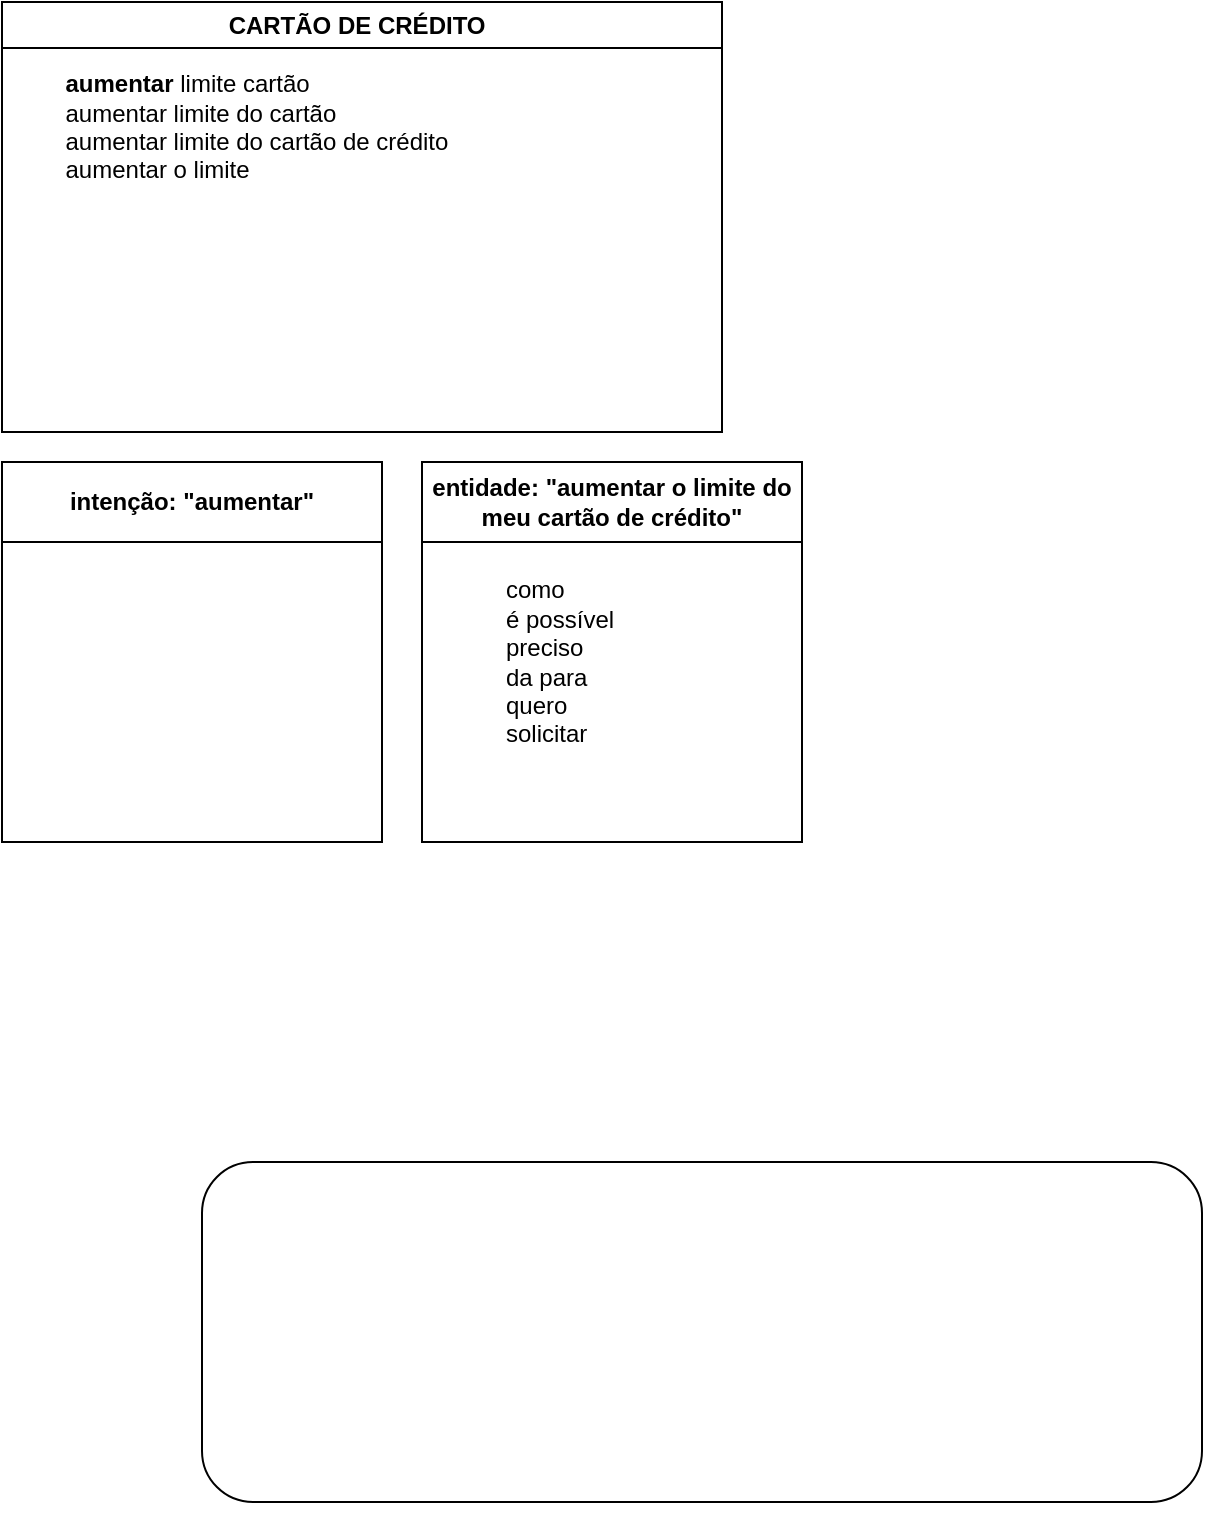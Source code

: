 <mxfile version="21.3.6" type="github">
  <diagram name="Page-1" id="c7558073-3199-34d8-9f00-42111426c3f3">
    <mxGraphModel dx="1434" dy="333" grid="1" gridSize="10" guides="1" tooltips="1" connect="1" arrows="1" fold="1" page="1" pageScale="1" pageWidth="826" pageHeight="1169" background="none" math="0" shadow="0">
      <root>
        <mxCell id="0" />
        <mxCell id="1" parent="0" />
        <mxCell id="VL0ZfdFCA3tK70g8sOQA-99" value="&lt;ul style=&quot;margin: 1.5em 0px 1.5em 2em; padding: 0px; box-sizing: border-box; list-style: none; color: rgb(255, 255, 255); font-family: &amp;quot;Source Serif Pro&amp;quot;, serif; font-size: 18px; text-align: start;&quot;&gt;&lt;li style=&quot;margin: 0.25em 0px; padding: 0px; box-sizing: border-box; list-style-type: disc;&quot;&gt;&lt;p style=&quot;margin: 0px; padding: 0px; box-sizing: border-box;&quot;&gt;&lt;strong style=&quot;margin: 0px; padding: 0px; box-sizing: border-box;&quot;&gt;Como&lt;/strong&gt;&amp;nbsp;aumentar o limite do meu cartão de crédito?&lt;/p&gt;&lt;/li&gt;&lt;li style=&quot;margin: 0.25em 0px; padding: 0px; box-sizing: border-box; list-style-type: disc;&quot;&gt;&lt;p style=&quot;margin: 0px; padding: 0px; box-sizing: border-box;&quot;&gt;&lt;strong style=&quot;margin: 0px; padding: 0px; box-sizing: border-box;&quot;&gt;É possível&lt;/strong&gt;&amp;nbsp;aumentar o limite do meu cartão de crédito?&lt;/p&gt;&lt;/li&gt;&lt;li style=&quot;margin: 0.25em 0px; padding: 0px; box-sizing: border-box; list-style-type: disc;&quot;&gt;&lt;p style=&quot;margin: 0px; padding: 0px; box-sizing: border-box;&quot;&gt;&lt;strong style=&quot;margin: 0px; padding: 0px; box-sizing: border-box;&quot;&gt;Preciso&lt;/strong&gt;&amp;nbsp;aumentar o limite do meu cartão de crédito&lt;/p&gt;&lt;/li&gt;&lt;li style=&quot;margin: 0.25em 0px; padding: 0px; box-sizing: border-box; list-style-type: disc;&quot;&gt;&lt;p style=&quot;margin: 0px; padding: 0px; box-sizing: border-box;&quot;&gt;&lt;strong style=&quot;margin: 0px; padding: 0px; box-sizing: border-box;&quot;&gt;Da para&lt;/strong&gt;&amp;nbsp;aumentar o limite do cartão de crédito?&lt;/p&gt;&lt;/li&gt;&lt;li style=&quot;margin: 0.25em 0px; padding: 0px; box-sizing: border-box; list-style-type: disc;&quot;&gt;&lt;p style=&quot;margin: 0px; padding: 0px; box-sizing: border-box;&quot;&gt;&lt;strong style=&quot;margin: 0px; padding: 0px; box-sizing: border-box;&quot;&gt;Quero&lt;/strong&gt;&amp;nbsp;alterar a senha do meu cartão de crédito&lt;/p&gt;&lt;/li&gt;&lt;/ul&gt;" style="rounded=1;whiteSpace=wrap;html=1;" vertex="1" parent="1">
          <mxGeometry x="60" y="590" width="500" height="170" as="geometry" />
        </mxCell>
        <mxCell id="VL0ZfdFCA3tK70g8sOQA-100" value="CARTÃO DE CRÉDITO&lt;span style=&quot;white-space: pre;&quot;&gt;&#x9;&lt;/span&gt;" style="swimlane;whiteSpace=wrap;html=1;" vertex="1" parent="1">
          <mxGeometry x="-40" y="10" width="360" height="215" as="geometry" />
        </mxCell>
        <mxCell id="VL0ZfdFCA3tK70g8sOQA-104" value="&lt;div style=&quot;text-align: left;&quot;&gt;&lt;span style=&quot;background-color: initial;&quot;&gt;&lt;b&gt;aumentar &lt;/b&gt;limite cartão&lt;/span&gt;&lt;/div&gt;&lt;div style=&quot;text-align: left;&quot;&gt;&lt;span style=&quot;background-color: initial;&quot;&gt;aumentar limite do cartão&lt;/span&gt;&lt;/div&gt;&lt;div style=&quot;text-align: left;&quot;&gt;&lt;span style=&quot;background-color: initial;&quot;&gt;aumentar limite do cartão de crédito&lt;/span&gt;&lt;/div&gt;&lt;div style=&quot;text-align: left;&quot;&gt;&lt;span style=&quot;background-color: initial;&quot;&gt;aumentar o limite&lt;/span&gt;&lt;/div&gt;&lt;div style=&quot;&quot;&gt;&lt;div style=&quot;text-align: left;&quot;&gt;&lt;span style=&quot;background-color: initial; color: rgb(255, 255, 255); margin: 0px; padding: 0px; box-sizing: border-box;&quot;&gt;&lt;b&gt;Como&lt;/b&gt;&lt;/span&gt;&lt;span style=&quot;background-color: initial; color: rgb(255, 255, 255);&quot;&gt;&amp;nbsp;aumentar o limite do meu cartão de crédito&lt;/span&gt;&lt;/div&gt;&lt;span style=&quot;color: rgb(255, 255, 255); background-color: initial; margin: 0px; padding: 0px; box-sizing: border-box;&quot;&gt;&lt;div style=&quot;text-align: left;&quot;&gt;&lt;span style=&quot;background-color: initial; margin: 0px; padding: 0px; box-sizing: border-box;&quot;&gt;&lt;b&gt;É possível&lt;/b&gt;&lt;/span&gt;&lt;span style=&quot;background-color: initial;&quot;&gt;&amp;nbsp;aumentar o limite do meu cartão de crédito?&lt;/span&gt;&lt;/div&gt;&lt;/span&gt;&lt;span style=&quot;color: rgb(255, 255, 255); background-color: initial; margin: 0px; padding: 0px; box-sizing: border-box;&quot;&gt;&lt;div style=&quot;text-align: left;&quot;&gt;&lt;span style=&quot;background-color: initial; margin: 0px; padding: 0px; box-sizing: border-box;&quot;&gt;&lt;b&gt;Preciso&lt;/b&gt;&lt;/span&gt;&lt;span style=&quot;background-color: initial;&quot;&gt;&lt;b&gt;&amp;nbsp;&lt;/b&gt;aumentar o limite do meu cartão de crédito&lt;/span&gt;&lt;/div&gt;&lt;/span&gt;&lt;span style=&quot;color: rgb(255, 255, 255); background-color: initial; margin: 0px; padding: 0px; box-sizing: border-box;&quot;&gt;&lt;div style=&quot;text-align: left;&quot;&gt;&lt;span style=&quot;background-color: initial; margin: 0px; padding: 0px; box-sizing: border-box;&quot;&gt;&lt;b&gt;Da para&lt;/b&gt;&lt;/span&gt;&lt;span style=&quot;background-color: initial;&quot;&gt;&amp;nbsp;aumentar o limite do cartão de crédito?&lt;/span&gt;&lt;/div&gt;&lt;/span&gt;&lt;span style=&quot;color: rgb(255, 255, 255); background-color: initial; margin: 0px; padding: 0px; box-sizing: border-box;&quot;&gt;&lt;div style=&quot;text-align: left;&quot;&gt;&lt;span style=&quot;background-color: initial; margin: 0px; padding: 0px; box-sizing: border-box;&quot;&gt;&lt;b&gt;Quero&lt;/b&gt;&lt;/span&gt;&lt;span style=&quot;background-color: initial;&quot;&gt;&lt;b&gt;&amp;nbsp;&lt;/b&gt;alterar a senha do meu cartão de crédito&lt;/span&gt;&lt;/div&gt;&lt;div style=&quot;text-align: left;&quot;&gt;&lt;span style=&quot;background-color: initial;&quot;&gt;&lt;b&gt;solicitar &lt;/b&gt;aumento do limite&amp;nbsp;&lt;/span&gt;&lt;/div&gt;&lt;div style=&quot;text-align: left;&quot;&gt;&lt;span style=&quot;background-color: initial;&quot;&gt;&lt;br&gt;&lt;/span&gt;&lt;/div&gt;&lt;/span&gt;&lt;span style=&quot;background-color: initial;&quot;&gt;&lt;br&gt;&lt;/span&gt;&lt;/div&gt;" style="text;html=1;align=center;verticalAlign=middle;resizable=0;points=[];autosize=1;strokeColor=none;fillColor=none;" vertex="1" parent="VL0ZfdFCA3tK70g8sOQA-100">
          <mxGeometry x="20" y="25" width="320" height="190" as="geometry" />
        </mxCell>
        <mxCell id="VL0ZfdFCA3tK70g8sOQA-106" value="intenção:&amp;nbsp;&quot;aumentar&quot;" style="swimlane;whiteSpace=wrap;html=1;startSize=40;" vertex="1" parent="1">
          <mxGeometry x="-40" y="240" width="190" height="190" as="geometry" />
        </mxCell>
        <mxCell id="VL0ZfdFCA3tK70g8sOQA-107" value="&lt;div style=&quot;text-align: left;&quot;&gt;&lt;br&gt;&lt;/div&gt;" style="text;html=1;align=center;verticalAlign=middle;resizable=0;points=[];autosize=1;strokeColor=none;fillColor=none;" vertex="1" parent="VL0ZfdFCA3tK70g8sOQA-106">
          <mxGeometry x="110" y="50" width="20" height="30" as="geometry" />
        </mxCell>
        <mxCell id="VL0ZfdFCA3tK70g8sOQA-110" value="entidade:&amp;nbsp;&quot;aumentar o limite do meu cartão de crédito&quot;" style="swimlane;whiteSpace=wrap;html=1;startSize=40;" vertex="1" parent="1">
          <mxGeometry x="170" y="240" width="190" height="190" as="geometry" />
        </mxCell>
        <mxCell id="VL0ZfdFCA3tK70g8sOQA-111" value="&lt;div style=&quot;text-align: left;&quot;&gt;&lt;br&gt;&lt;/div&gt;" style="text;html=1;align=center;verticalAlign=middle;resizable=0;points=[];autosize=1;strokeColor=none;fillColor=none;" vertex="1" parent="VL0ZfdFCA3tK70g8sOQA-110">
          <mxGeometry x="110" y="50" width="20" height="30" as="geometry" />
        </mxCell>
        <mxCell id="VL0ZfdFCA3tK70g8sOQA-112" value="como&lt;br&gt;é possível&lt;br&gt;preciso&lt;br&gt;da para&lt;br&gt;quero&lt;br&gt;solicitar&lt;br&gt;" style="text;html=1;align=left;verticalAlign=middle;resizable=0;points=[];autosize=1;strokeColor=none;fillColor=none;" vertex="1" parent="VL0ZfdFCA3tK70g8sOQA-110">
          <mxGeometry x="40" y="50" width="80" height="100" as="geometry" />
        </mxCell>
      </root>
    </mxGraphModel>
  </diagram>
</mxfile>
